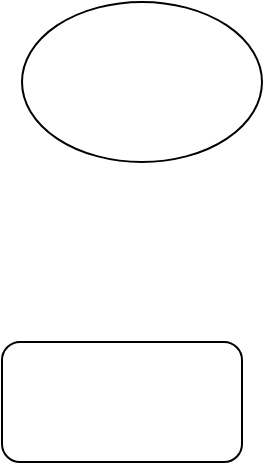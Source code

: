 <mxfile version="20.8.13" type="device"><diagram name="Page-1" id="izsvxWSxaWRJXQXslrnD"><mxGraphModel dx="1050" dy="573" grid="1" gridSize="10" guides="1" tooltips="1" connect="1" arrows="1" fold="1" page="1" pageScale="1" pageWidth="850" pageHeight="1100" math="0" shadow="0"><root><mxCell id="0"/><mxCell id="1" parent="0"/><mxCell id="7jOVUgtwmHw0OuWTGP8d-1" value="" style="ellipse;whiteSpace=wrap;html=1;" vertex="1" parent="1"><mxGeometry x="410" y="120" width="120" height="80" as="geometry"/></mxCell><mxCell id="7jOVUgtwmHw0OuWTGP8d-2" value="" style="rounded=1;whiteSpace=wrap;html=1;" vertex="1" parent="1"><mxGeometry x="400" y="290" width="120" height="60" as="geometry"/></mxCell></root></mxGraphModel></diagram></mxfile>